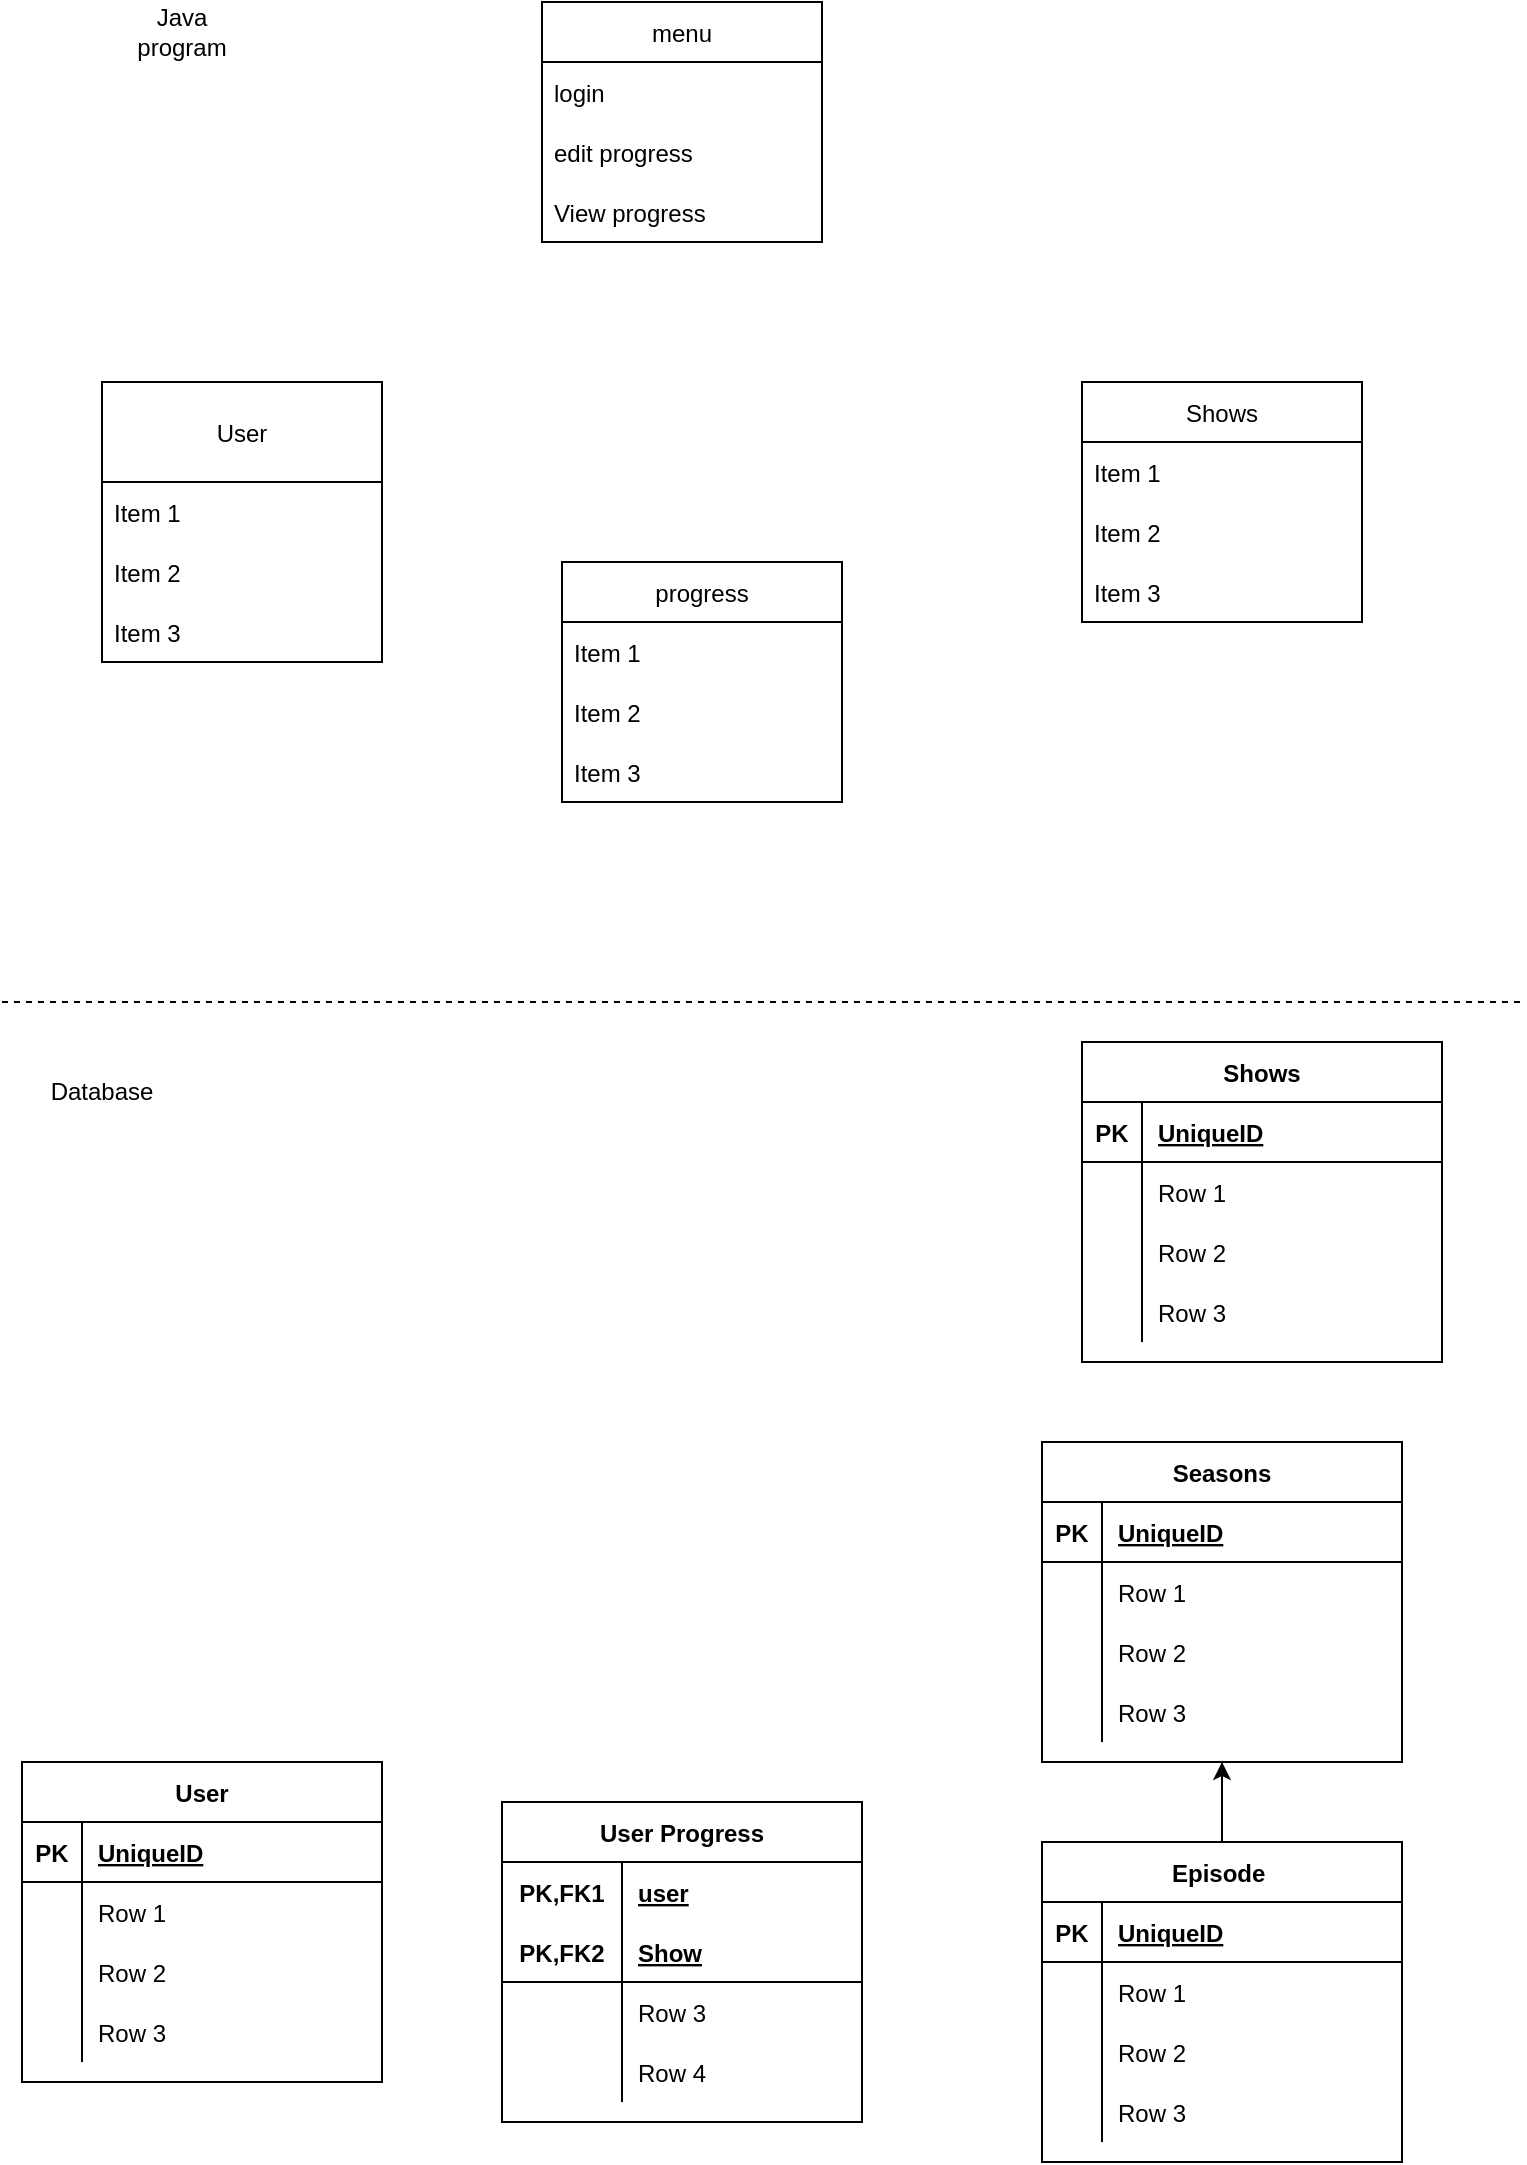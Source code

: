 <mxfile version="20.4.0" type="device"><diagram id="wYETenKgESUslWrQUe7B" name="Page-1"><mxGraphModel dx="2062" dy="1122" grid="1" gridSize="10" guides="1" tooltips="1" connect="1" arrows="1" fold="1" page="1" pageScale="1" pageWidth="850" pageHeight="1100" math="0" shadow="0"><root><mxCell id="0"/><mxCell id="1" parent="0"/><mxCell id="8ERGxoE82Dx2E5xtOY6f-1" value="User" style="swimlane;fontStyle=0;childLayout=stackLayout;horizontal=1;startSize=50;horizontalStack=0;resizeParent=1;resizeParentMax=0;resizeLast=0;collapsible=1;marginBottom=0;" vertex="1" parent="1"><mxGeometry x="90" y="250" width="140" height="140" as="geometry"/></mxCell><mxCell id="8ERGxoE82Dx2E5xtOY6f-2" value="Item 1" style="text;strokeColor=none;fillColor=none;align=left;verticalAlign=middle;spacingLeft=4;spacingRight=4;overflow=hidden;points=[[0,0.5],[1,0.5]];portConstraint=eastwest;rotatable=0;" vertex="1" parent="8ERGxoE82Dx2E5xtOY6f-1"><mxGeometry y="50" width="140" height="30" as="geometry"/></mxCell><mxCell id="8ERGxoE82Dx2E5xtOY6f-3" value="Item 2" style="text;strokeColor=none;fillColor=none;align=left;verticalAlign=middle;spacingLeft=4;spacingRight=4;overflow=hidden;points=[[0,0.5],[1,0.5]];portConstraint=eastwest;rotatable=0;" vertex="1" parent="8ERGxoE82Dx2E5xtOY6f-1"><mxGeometry y="80" width="140" height="30" as="geometry"/></mxCell><mxCell id="8ERGxoE82Dx2E5xtOY6f-4" value="Item 3" style="text;strokeColor=none;fillColor=none;align=left;verticalAlign=middle;spacingLeft=4;spacingRight=4;overflow=hidden;points=[[0,0.5],[1,0.5]];portConstraint=eastwest;rotatable=0;" vertex="1" parent="8ERGxoE82Dx2E5xtOY6f-1"><mxGeometry y="110" width="140" height="30" as="geometry"/></mxCell><mxCell id="8ERGxoE82Dx2E5xtOY6f-5" value="Shows" style="swimlane;fontStyle=0;childLayout=stackLayout;horizontal=1;startSize=30;horizontalStack=0;resizeParent=1;resizeParentMax=0;resizeLast=0;collapsible=1;marginBottom=0;" vertex="1" parent="1"><mxGeometry x="580" y="250" width="140" height="120" as="geometry"/></mxCell><mxCell id="8ERGxoE82Dx2E5xtOY6f-6" value="Item 1" style="text;strokeColor=none;fillColor=none;align=left;verticalAlign=middle;spacingLeft=4;spacingRight=4;overflow=hidden;points=[[0,0.5],[1,0.5]];portConstraint=eastwest;rotatable=0;" vertex="1" parent="8ERGxoE82Dx2E5xtOY6f-5"><mxGeometry y="30" width="140" height="30" as="geometry"/></mxCell><mxCell id="8ERGxoE82Dx2E5xtOY6f-7" value="Item 2" style="text;strokeColor=none;fillColor=none;align=left;verticalAlign=middle;spacingLeft=4;spacingRight=4;overflow=hidden;points=[[0,0.5],[1,0.5]];portConstraint=eastwest;rotatable=0;" vertex="1" parent="8ERGxoE82Dx2E5xtOY6f-5"><mxGeometry y="60" width="140" height="30" as="geometry"/></mxCell><mxCell id="8ERGxoE82Dx2E5xtOY6f-8" value="Item 3" style="text;strokeColor=none;fillColor=none;align=left;verticalAlign=middle;spacingLeft=4;spacingRight=4;overflow=hidden;points=[[0,0.5],[1,0.5]];portConstraint=eastwest;rotatable=0;" vertex="1" parent="8ERGxoE82Dx2E5xtOY6f-5"><mxGeometry y="90" width="140" height="30" as="geometry"/></mxCell><mxCell id="8ERGxoE82Dx2E5xtOY6f-9" value="menu" style="swimlane;fontStyle=0;childLayout=stackLayout;horizontal=1;startSize=30;horizontalStack=0;resizeParent=1;resizeParentMax=0;resizeLast=0;collapsible=1;marginBottom=0;" vertex="1" parent="1"><mxGeometry x="310" y="60" width="140" height="120" as="geometry"/></mxCell><mxCell id="8ERGxoE82Dx2E5xtOY6f-10" value="login" style="text;strokeColor=none;fillColor=none;align=left;verticalAlign=middle;spacingLeft=4;spacingRight=4;overflow=hidden;points=[[0,0.5],[1,0.5]];portConstraint=eastwest;rotatable=0;" vertex="1" parent="8ERGxoE82Dx2E5xtOY6f-9"><mxGeometry y="30" width="140" height="30" as="geometry"/></mxCell><mxCell id="8ERGxoE82Dx2E5xtOY6f-11" value="edit progress " style="text;strokeColor=none;fillColor=none;align=left;verticalAlign=middle;spacingLeft=4;spacingRight=4;overflow=hidden;points=[[0,0.5],[1,0.5]];portConstraint=eastwest;rotatable=0;" vertex="1" parent="8ERGxoE82Dx2E5xtOY6f-9"><mxGeometry y="60" width="140" height="30" as="geometry"/></mxCell><mxCell id="8ERGxoE82Dx2E5xtOY6f-12" value="View progress" style="text;strokeColor=none;fillColor=none;align=left;verticalAlign=middle;spacingLeft=4;spacingRight=4;overflow=hidden;points=[[0,0.5],[1,0.5]];portConstraint=eastwest;rotatable=0;" vertex="1" parent="8ERGxoE82Dx2E5xtOY6f-9"><mxGeometry y="90" width="140" height="30" as="geometry"/></mxCell><mxCell id="8ERGxoE82Dx2E5xtOY6f-13" value="" style="endArrow=none;dashed=1;html=1;rounded=0;" edge="1" parent="1"><mxGeometry width="50" height="50" relative="1" as="geometry"><mxPoint x="40" y="560" as="sourcePoint"/><mxPoint x="800" y="560" as="targetPoint"/></mxGeometry></mxCell><mxCell id="8ERGxoE82Dx2E5xtOY6f-15" value="Java program" style="text;html=1;strokeColor=none;fillColor=none;align=center;verticalAlign=middle;whiteSpace=wrap;rounded=0;" vertex="1" parent="1"><mxGeometry x="100" y="60" width="60" height="30" as="geometry"/></mxCell><mxCell id="8ERGxoE82Dx2E5xtOY6f-16" value="Database" style="text;html=1;strokeColor=none;fillColor=none;align=center;verticalAlign=middle;whiteSpace=wrap;rounded=0;" vertex="1" parent="1"><mxGeometry x="60" y="590" width="60" height="30" as="geometry"/></mxCell><mxCell id="8ERGxoE82Dx2E5xtOY6f-17" value="User" style="shape=table;startSize=30;container=1;collapsible=1;childLayout=tableLayout;fixedRows=1;rowLines=0;fontStyle=1;align=center;resizeLast=1;" vertex="1" parent="1"><mxGeometry x="50" y="940" width="180" height="160" as="geometry"/></mxCell><mxCell id="8ERGxoE82Dx2E5xtOY6f-18" value="" style="shape=tableRow;horizontal=0;startSize=0;swimlaneHead=0;swimlaneBody=0;fillColor=none;collapsible=0;dropTarget=0;points=[[0,0.5],[1,0.5]];portConstraint=eastwest;top=0;left=0;right=0;bottom=1;" vertex="1" parent="8ERGxoE82Dx2E5xtOY6f-17"><mxGeometry y="30" width="180" height="30" as="geometry"/></mxCell><mxCell id="8ERGxoE82Dx2E5xtOY6f-19" value="PK" style="shape=partialRectangle;connectable=0;fillColor=none;top=0;left=0;bottom=0;right=0;fontStyle=1;overflow=hidden;" vertex="1" parent="8ERGxoE82Dx2E5xtOY6f-18"><mxGeometry width="30" height="30" as="geometry"><mxRectangle width="30" height="30" as="alternateBounds"/></mxGeometry></mxCell><mxCell id="8ERGxoE82Dx2E5xtOY6f-20" value="UniqueID" style="shape=partialRectangle;connectable=0;fillColor=none;top=0;left=0;bottom=0;right=0;align=left;spacingLeft=6;fontStyle=5;overflow=hidden;" vertex="1" parent="8ERGxoE82Dx2E5xtOY6f-18"><mxGeometry x="30" width="150" height="30" as="geometry"><mxRectangle width="150" height="30" as="alternateBounds"/></mxGeometry></mxCell><mxCell id="8ERGxoE82Dx2E5xtOY6f-21" value="" style="shape=tableRow;horizontal=0;startSize=0;swimlaneHead=0;swimlaneBody=0;fillColor=none;collapsible=0;dropTarget=0;points=[[0,0.5],[1,0.5]];portConstraint=eastwest;top=0;left=0;right=0;bottom=0;" vertex="1" parent="8ERGxoE82Dx2E5xtOY6f-17"><mxGeometry y="60" width="180" height="30" as="geometry"/></mxCell><mxCell id="8ERGxoE82Dx2E5xtOY6f-22" value="" style="shape=partialRectangle;connectable=0;fillColor=none;top=0;left=0;bottom=0;right=0;editable=1;overflow=hidden;" vertex="1" parent="8ERGxoE82Dx2E5xtOY6f-21"><mxGeometry width="30" height="30" as="geometry"><mxRectangle width="30" height="30" as="alternateBounds"/></mxGeometry></mxCell><mxCell id="8ERGxoE82Dx2E5xtOY6f-23" value="Row 1" style="shape=partialRectangle;connectable=0;fillColor=none;top=0;left=0;bottom=0;right=0;align=left;spacingLeft=6;overflow=hidden;" vertex="1" parent="8ERGxoE82Dx2E5xtOY6f-21"><mxGeometry x="30" width="150" height="30" as="geometry"><mxRectangle width="150" height="30" as="alternateBounds"/></mxGeometry></mxCell><mxCell id="8ERGxoE82Dx2E5xtOY6f-24" value="" style="shape=tableRow;horizontal=0;startSize=0;swimlaneHead=0;swimlaneBody=0;fillColor=none;collapsible=0;dropTarget=0;points=[[0,0.5],[1,0.5]];portConstraint=eastwest;top=0;left=0;right=0;bottom=0;" vertex="1" parent="8ERGxoE82Dx2E5xtOY6f-17"><mxGeometry y="90" width="180" height="30" as="geometry"/></mxCell><mxCell id="8ERGxoE82Dx2E5xtOY6f-25" value="" style="shape=partialRectangle;connectable=0;fillColor=none;top=0;left=0;bottom=0;right=0;editable=1;overflow=hidden;" vertex="1" parent="8ERGxoE82Dx2E5xtOY6f-24"><mxGeometry width="30" height="30" as="geometry"><mxRectangle width="30" height="30" as="alternateBounds"/></mxGeometry></mxCell><mxCell id="8ERGxoE82Dx2E5xtOY6f-26" value="Row 2" style="shape=partialRectangle;connectable=0;fillColor=none;top=0;left=0;bottom=0;right=0;align=left;spacingLeft=6;overflow=hidden;" vertex="1" parent="8ERGxoE82Dx2E5xtOY6f-24"><mxGeometry x="30" width="150" height="30" as="geometry"><mxRectangle width="150" height="30" as="alternateBounds"/></mxGeometry></mxCell><mxCell id="8ERGxoE82Dx2E5xtOY6f-27" value="" style="shape=tableRow;horizontal=0;startSize=0;swimlaneHead=0;swimlaneBody=0;fillColor=none;collapsible=0;dropTarget=0;points=[[0,0.5],[1,0.5]];portConstraint=eastwest;top=0;left=0;right=0;bottom=0;" vertex="1" parent="8ERGxoE82Dx2E5xtOY6f-17"><mxGeometry y="120" width="180" height="30" as="geometry"/></mxCell><mxCell id="8ERGxoE82Dx2E5xtOY6f-28" value="" style="shape=partialRectangle;connectable=0;fillColor=none;top=0;left=0;bottom=0;right=0;editable=1;overflow=hidden;" vertex="1" parent="8ERGxoE82Dx2E5xtOY6f-27"><mxGeometry width="30" height="30" as="geometry"><mxRectangle width="30" height="30" as="alternateBounds"/></mxGeometry></mxCell><mxCell id="8ERGxoE82Dx2E5xtOY6f-29" value="Row 3" style="shape=partialRectangle;connectable=0;fillColor=none;top=0;left=0;bottom=0;right=0;align=left;spacingLeft=6;overflow=hidden;" vertex="1" parent="8ERGxoE82Dx2E5xtOY6f-27"><mxGeometry x="30" width="150" height="30" as="geometry"><mxRectangle width="150" height="30" as="alternateBounds"/></mxGeometry></mxCell><mxCell id="8ERGxoE82Dx2E5xtOY6f-30" value="Shows" style="shape=table;startSize=30;container=1;collapsible=1;childLayout=tableLayout;fixedRows=1;rowLines=0;fontStyle=1;align=center;resizeLast=1;" vertex="1" parent="1"><mxGeometry x="580" y="580" width="180" height="160" as="geometry"/></mxCell><mxCell id="8ERGxoE82Dx2E5xtOY6f-31" value="" style="shape=tableRow;horizontal=0;startSize=0;swimlaneHead=0;swimlaneBody=0;fillColor=none;collapsible=0;dropTarget=0;points=[[0,0.5],[1,0.5]];portConstraint=eastwest;top=0;left=0;right=0;bottom=1;" vertex="1" parent="8ERGxoE82Dx2E5xtOY6f-30"><mxGeometry y="30" width="180" height="30" as="geometry"/></mxCell><mxCell id="8ERGxoE82Dx2E5xtOY6f-32" value="PK" style="shape=partialRectangle;connectable=0;fillColor=none;top=0;left=0;bottom=0;right=0;fontStyle=1;overflow=hidden;" vertex="1" parent="8ERGxoE82Dx2E5xtOY6f-31"><mxGeometry width="30" height="30" as="geometry"><mxRectangle width="30" height="30" as="alternateBounds"/></mxGeometry></mxCell><mxCell id="8ERGxoE82Dx2E5xtOY6f-33" value="UniqueID" style="shape=partialRectangle;connectable=0;fillColor=none;top=0;left=0;bottom=0;right=0;align=left;spacingLeft=6;fontStyle=5;overflow=hidden;" vertex="1" parent="8ERGxoE82Dx2E5xtOY6f-31"><mxGeometry x="30" width="150" height="30" as="geometry"><mxRectangle width="150" height="30" as="alternateBounds"/></mxGeometry></mxCell><mxCell id="8ERGxoE82Dx2E5xtOY6f-34" value="" style="shape=tableRow;horizontal=0;startSize=0;swimlaneHead=0;swimlaneBody=0;fillColor=none;collapsible=0;dropTarget=0;points=[[0,0.5],[1,0.5]];portConstraint=eastwest;top=0;left=0;right=0;bottom=0;" vertex="1" parent="8ERGxoE82Dx2E5xtOY6f-30"><mxGeometry y="60" width="180" height="30" as="geometry"/></mxCell><mxCell id="8ERGxoE82Dx2E5xtOY6f-35" value="" style="shape=partialRectangle;connectable=0;fillColor=none;top=0;left=0;bottom=0;right=0;editable=1;overflow=hidden;" vertex="1" parent="8ERGxoE82Dx2E5xtOY6f-34"><mxGeometry width="30" height="30" as="geometry"><mxRectangle width="30" height="30" as="alternateBounds"/></mxGeometry></mxCell><mxCell id="8ERGxoE82Dx2E5xtOY6f-36" value="Row 1" style="shape=partialRectangle;connectable=0;fillColor=none;top=0;left=0;bottom=0;right=0;align=left;spacingLeft=6;overflow=hidden;" vertex="1" parent="8ERGxoE82Dx2E5xtOY6f-34"><mxGeometry x="30" width="150" height="30" as="geometry"><mxRectangle width="150" height="30" as="alternateBounds"/></mxGeometry></mxCell><mxCell id="8ERGxoE82Dx2E5xtOY6f-37" value="" style="shape=tableRow;horizontal=0;startSize=0;swimlaneHead=0;swimlaneBody=0;fillColor=none;collapsible=0;dropTarget=0;points=[[0,0.5],[1,0.5]];portConstraint=eastwest;top=0;left=0;right=0;bottom=0;" vertex="1" parent="8ERGxoE82Dx2E5xtOY6f-30"><mxGeometry y="90" width="180" height="30" as="geometry"/></mxCell><mxCell id="8ERGxoE82Dx2E5xtOY6f-38" value="" style="shape=partialRectangle;connectable=0;fillColor=none;top=0;left=0;bottom=0;right=0;editable=1;overflow=hidden;" vertex="1" parent="8ERGxoE82Dx2E5xtOY6f-37"><mxGeometry width="30" height="30" as="geometry"><mxRectangle width="30" height="30" as="alternateBounds"/></mxGeometry></mxCell><mxCell id="8ERGxoE82Dx2E5xtOY6f-39" value="Row 2" style="shape=partialRectangle;connectable=0;fillColor=none;top=0;left=0;bottom=0;right=0;align=left;spacingLeft=6;overflow=hidden;" vertex="1" parent="8ERGxoE82Dx2E5xtOY6f-37"><mxGeometry x="30" width="150" height="30" as="geometry"><mxRectangle width="150" height="30" as="alternateBounds"/></mxGeometry></mxCell><mxCell id="8ERGxoE82Dx2E5xtOY6f-40" value="" style="shape=tableRow;horizontal=0;startSize=0;swimlaneHead=0;swimlaneBody=0;fillColor=none;collapsible=0;dropTarget=0;points=[[0,0.5],[1,0.5]];portConstraint=eastwest;top=0;left=0;right=0;bottom=0;" vertex="1" parent="8ERGxoE82Dx2E5xtOY6f-30"><mxGeometry y="120" width="180" height="30" as="geometry"/></mxCell><mxCell id="8ERGxoE82Dx2E5xtOY6f-41" value="" style="shape=partialRectangle;connectable=0;fillColor=none;top=0;left=0;bottom=0;right=0;editable=1;overflow=hidden;" vertex="1" parent="8ERGxoE82Dx2E5xtOY6f-40"><mxGeometry width="30" height="30" as="geometry"><mxRectangle width="30" height="30" as="alternateBounds"/></mxGeometry></mxCell><mxCell id="8ERGxoE82Dx2E5xtOY6f-42" value="Row 3" style="shape=partialRectangle;connectable=0;fillColor=none;top=0;left=0;bottom=0;right=0;align=left;spacingLeft=6;overflow=hidden;" vertex="1" parent="8ERGxoE82Dx2E5xtOY6f-40"><mxGeometry x="30" width="150" height="30" as="geometry"><mxRectangle width="150" height="30" as="alternateBounds"/></mxGeometry></mxCell><mxCell id="8ERGxoE82Dx2E5xtOY6f-56" value="User Progress" style="shape=table;startSize=30;container=1;collapsible=1;childLayout=tableLayout;fixedRows=1;rowLines=0;fontStyle=1;align=center;resizeLast=1;" vertex="1" parent="1"><mxGeometry x="290" y="960" width="180" height="160" as="geometry"/></mxCell><mxCell id="8ERGxoE82Dx2E5xtOY6f-57" value="" style="shape=tableRow;horizontal=0;startSize=0;swimlaneHead=0;swimlaneBody=0;fillColor=none;collapsible=0;dropTarget=0;points=[[0,0.5],[1,0.5]];portConstraint=eastwest;top=0;left=0;right=0;bottom=0;" vertex="1" parent="8ERGxoE82Dx2E5xtOY6f-56"><mxGeometry y="30" width="180" height="30" as="geometry"/></mxCell><mxCell id="8ERGxoE82Dx2E5xtOY6f-58" value="PK,FK1" style="shape=partialRectangle;connectable=0;fillColor=none;top=0;left=0;bottom=0;right=0;fontStyle=1;overflow=hidden;" vertex="1" parent="8ERGxoE82Dx2E5xtOY6f-57"><mxGeometry width="60" height="30" as="geometry"><mxRectangle width="60" height="30" as="alternateBounds"/></mxGeometry></mxCell><mxCell id="8ERGxoE82Dx2E5xtOY6f-59" value="user" style="shape=partialRectangle;connectable=0;fillColor=none;top=0;left=0;bottom=0;right=0;align=left;spacingLeft=6;fontStyle=5;overflow=hidden;" vertex="1" parent="8ERGxoE82Dx2E5xtOY6f-57"><mxGeometry x="60" width="120" height="30" as="geometry"><mxRectangle width="120" height="30" as="alternateBounds"/></mxGeometry></mxCell><mxCell id="8ERGxoE82Dx2E5xtOY6f-60" value="" style="shape=tableRow;horizontal=0;startSize=0;swimlaneHead=0;swimlaneBody=0;fillColor=none;collapsible=0;dropTarget=0;points=[[0,0.5],[1,0.5]];portConstraint=eastwest;top=0;left=0;right=0;bottom=1;" vertex="1" parent="8ERGxoE82Dx2E5xtOY6f-56"><mxGeometry y="60" width="180" height="30" as="geometry"/></mxCell><mxCell id="8ERGxoE82Dx2E5xtOY6f-61" value="PK,FK2" style="shape=partialRectangle;connectable=0;fillColor=none;top=0;left=0;bottom=0;right=0;fontStyle=1;overflow=hidden;" vertex="1" parent="8ERGxoE82Dx2E5xtOY6f-60"><mxGeometry width="60" height="30" as="geometry"><mxRectangle width="60" height="30" as="alternateBounds"/></mxGeometry></mxCell><mxCell id="8ERGxoE82Dx2E5xtOY6f-62" value="Show" style="shape=partialRectangle;connectable=0;fillColor=none;top=0;left=0;bottom=0;right=0;align=left;spacingLeft=6;fontStyle=5;overflow=hidden;" vertex="1" parent="8ERGxoE82Dx2E5xtOY6f-60"><mxGeometry x="60" width="120" height="30" as="geometry"><mxRectangle width="120" height="30" as="alternateBounds"/></mxGeometry></mxCell><mxCell id="8ERGxoE82Dx2E5xtOY6f-63" value="" style="shape=tableRow;horizontal=0;startSize=0;swimlaneHead=0;swimlaneBody=0;fillColor=none;collapsible=0;dropTarget=0;points=[[0,0.5],[1,0.5]];portConstraint=eastwest;top=0;left=0;right=0;bottom=0;" vertex="1" parent="8ERGxoE82Dx2E5xtOY6f-56"><mxGeometry y="90" width="180" height="30" as="geometry"/></mxCell><mxCell id="8ERGxoE82Dx2E5xtOY6f-64" value="" style="shape=partialRectangle;connectable=0;fillColor=none;top=0;left=0;bottom=0;right=0;editable=1;overflow=hidden;" vertex="1" parent="8ERGxoE82Dx2E5xtOY6f-63"><mxGeometry width="60" height="30" as="geometry"><mxRectangle width="60" height="30" as="alternateBounds"/></mxGeometry></mxCell><mxCell id="8ERGxoE82Dx2E5xtOY6f-65" value="Row 3" style="shape=partialRectangle;connectable=0;fillColor=none;top=0;left=0;bottom=0;right=0;align=left;spacingLeft=6;overflow=hidden;" vertex="1" parent="8ERGxoE82Dx2E5xtOY6f-63"><mxGeometry x="60" width="120" height="30" as="geometry"><mxRectangle width="120" height="30" as="alternateBounds"/></mxGeometry></mxCell><mxCell id="8ERGxoE82Dx2E5xtOY6f-66" value="" style="shape=tableRow;horizontal=0;startSize=0;swimlaneHead=0;swimlaneBody=0;fillColor=none;collapsible=0;dropTarget=0;points=[[0,0.5],[1,0.5]];portConstraint=eastwest;top=0;left=0;right=0;bottom=0;" vertex="1" parent="8ERGxoE82Dx2E5xtOY6f-56"><mxGeometry y="120" width="180" height="30" as="geometry"/></mxCell><mxCell id="8ERGxoE82Dx2E5xtOY6f-67" value="" style="shape=partialRectangle;connectable=0;fillColor=none;top=0;left=0;bottom=0;right=0;editable=1;overflow=hidden;" vertex="1" parent="8ERGxoE82Dx2E5xtOY6f-66"><mxGeometry width="60" height="30" as="geometry"><mxRectangle width="60" height="30" as="alternateBounds"/></mxGeometry></mxCell><mxCell id="8ERGxoE82Dx2E5xtOY6f-68" value="Row 4" style="shape=partialRectangle;connectable=0;fillColor=none;top=0;left=0;bottom=0;right=0;align=left;spacingLeft=6;overflow=hidden;" vertex="1" parent="8ERGxoE82Dx2E5xtOY6f-66"><mxGeometry x="60" width="120" height="30" as="geometry"><mxRectangle width="120" height="30" as="alternateBounds"/></mxGeometry></mxCell><mxCell id="8ERGxoE82Dx2E5xtOY6f-69" value="progress" style="swimlane;fontStyle=0;childLayout=stackLayout;horizontal=1;startSize=30;horizontalStack=0;resizeParent=1;resizeParentMax=0;resizeLast=0;collapsible=1;marginBottom=0;" vertex="1" parent="1"><mxGeometry x="320" y="340" width="140" height="120" as="geometry"/></mxCell><mxCell id="8ERGxoE82Dx2E5xtOY6f-70" value="Item 1" style="text;strokeColor=none;fillColor=none;align=left;verticalAlign=middle;spacingLeft=4;spacingRight=4;overflow=hidden;points=[[0,0.5],[1,0.5]];portConstraint=eastwest;rotatable=0;" vertex="1" parent="8ERGxoE82Dx2E5xtOY6f-69"><mxGeometry y="30" width="140" height="30" as="geometry"/></mxCell><mxCell id="8ERGxoE82Dx2E5xtOY6f-71" value="Item 2" style="text;strokeColor=none;fillColor=none;align=left;verticalAlign=middle;spacingLeft=4;spacingRight=4;overflow=hidden;points=[[0,0.5],[1,0.5]];portConstraint=eastwest;rotatable=0;" vertex="1" parent="8ERGxoE82Dx2E5xtOY6f-69"><mxGeometry y="60" width="140" height="30" as="geometry"/></mxCell><mxCell id="8ERGxoE82Dx2E5xtOY6f-72" value="Item 3" style="text;strokeColor=none;fillColor=none;align=left;verticalAlign=middle;spacingLeft=4;spacingRight=4;overflow=hidden;points=[[0,0.5],[1,0.5]];portConstraint=eastwest;rotatable=0;" vertex="1" parent="8ERGxoE82Dx2E5xtOY6f-69"><mxGeometry y="90" width="140" height="30" as="geometry"/></mxCell><mxCell id="8ERGxoE82Dx2E5xtOY6f-100" style="edgeStyle=orthogonalEdgeStyle;rounded=0;orthogonalLoop=1;jettySize=auto;html=1;" edge="1" parent="1" source="8ERGxoE82Dx2E5xtOY6f-73"><mxGeometry relative="1" as="geometry"><mxPoint x="650" y="940" as="targetPoint"/></mxGeometry></mxCell><mxCell id="8ERGxoE82Dx2E5xtOY6f-73" value="Seasons" style="shape=table;startSize=30;container=1;collapsible=1;childLayout=tableLayout;fixedRows=1;rowLines=0;fontStyle=1;align=center;resizeLast=1;" vertex="1" parent="1"><mxGeometry x="560" y="780" width="180" height="160" as="geometry"/></mxCell><mxCell id="8ERGxoE82Dx2E5xtOY6f-74" value="" style="shape=tableRow;horizontal=0;startSize=0;swimlaneHead=0;swimlaneBody=0;fillColor=none;collapsible=0;dropTarget=0;points=[[0,0.5],[1,0.5]];portConstraint=eastwest;top=0;left=0;right=0;bottom=1;" vertex="1" parent="8ERGxoE82Dx2E5xtOY6f-73"><mxGeometry y="30" width="180" height="30" as="geometry"/></mxCell><mxCell id="8ERGxoE82Dx2E5xtOY6f-75" value="PK" style="shape=partialRectangle;connectable=0;fillColor=none;top=0;left=0;bottom=0;right=0;fontStyle=1;overflow=hidden;" vertex="1" parent="8ERGxoE82Dx2E5xtOY6f-74"><mxGeometry width="30" height="30" as="geometry"><mxRectangle width="30" height="30" as="alternateBounds"/></mxGeometry></mxCell><mxCell id="8ERGxoE82Dx2E5xtOY6f-76" value="UniqueID" style="shape=partialRectangle;connectable=0;fillColor=none;top=0;left=0;bottom=0;right=0;align=left;spacingLeft=6;fontStyle=5;overflow=hidden;" vertex="1" parent="8ERGxoE82Dx2E5xtOY6f-74"><mxGeometry x="30" width="150" height="30" as="geometry"><mxRectangle width="150" height="30" as="alternateBounds"/></mxGeometry></mxCell><mxCell id="8ERGxoE82Dx2E5xtOY6f-77" value="" style="shape=tableRow;horizontal=0;startSize=0;swimlaneHead=0;swimlaneBody=0;fillColor=none;collapsible=0;dropTarget=0;points=[[0,0.5],[1,0.5]];portConstraint=eastwest;top=0;left=0;right=0;bottom=0;" vertex="1" parent="8ERGxoE82Dx2E5xtOY6f-73"><mxGeometry y="60" width="180" height="30" as="geometry"/></mxCell><mxCell id="8ERGxoE82Dx2E5xtOY6f-78" value="" style="shape=partialRectangle;connectable=0;fillColor=none;top=0;left=0;bottom=0;right=0;editable=1;overflow=hidden;" vertex="1" parent="8ERGxoE82Dx2E5xtOY6f-77"><mxGeometry width="30" height="30" as="geometry"><mxRectangle width="30" height="30" as="alternateBounds"/></mxGeometry></mxCell><mxCell id="8ERGxoE82Dx2E5xtOY6f-79" value="Row 1" style="shape=partialRectangle;connectable=0;fillColor=none;top=0;left=0;bottom=0;right=0;align=left;spacingLeft=6;overflow=hidden;" vertex="1" parent="8ERGxoE82Dx2E5xtOY6f-77"><mxGeometry x="30" width="150" height="30" as="geometry"><mxRectangle width="150" height="30" as="alternateBounds"/></mxGeometry></mxCell><mxCell id="8ERGxoE82Dx2E5xtOY6f-80" value="" style="shape=tableRow;horizontal=0;startSize=0;swimlaneHead=0;swimlaneBody=0;fillColor=none;collapsible=0;dropTarget=0;points=[[0,0.5],[1,0.5]];portConstraint=eastwest;top=0;left=0;right=0;bottom=0;" vertex="1" parent="8ERGxoE82Dx2E5xtOY6f-73"><mxGeometry y="90" width="180" height="30" as="geometry"/></mxCell><mxCell id="8ERGxoE82Dx2E5xtOY6f-81" value="" style="shape=partialRectangle;connectable=0;fillColor=none;top=0;left=0;bottom=0;right=0;editable=1;overflow=hidden;" vertex="1" parent="8ERGxoE82Dx2E5xtOY6f-80"><mxGeometry width="30" height="30" as="geometry"><mxRectangle width="30" height="30" as="alternateBounds"/></mxGeometry></mxCell><mxCell id="8ERGxoE82Dx2E5xtOY6f-82" value="Row 2" style="shape=partialRectangle;connectable=0;fillColor=none;top=0;left=0;bottom=0;right=0;align=left;spacingLeft=6;overflow=hidden;" vertex="1" parent="8ERGxoE82Dx2E5xtOY6f-80"><mxGeometry x="30" width="150" height="30" as="geometry"><mxRectangle width="150" height="30" as="alternateBounds"/></mxGeometry></mxCell><mxCell id="8ERGxoE82Dx2E5xtOY6f-83" value="" style="shape=tableRow;horizontal=0;startSize=0;swimlaneHead=0;swimlaneBody=0;fillColor=none;collapsible=0;dropTarget=0;points=[[0,0.5],[1,0.5]];portConstraint=eastwest;top=0;left=0;right=0;bottom=0;" vertex="1" parent="8ERGxoE82Dx2E5xtOY6f-73"><mxGeometry y="120" width="180" height="30" as="geometry"/></mxCell><mxCell id="8ERGxoE82Dx2E5xtOY6f-84" value="" style="shape=partialRectangle;connectable=0;fillColor=none;top=0;left=0;bottom=0;right=0;editable=1;overflow=hidden;" vertex="1" parent="8ERGxoE82Dx2E5xtOY6f-83"><mxGeometry width="30" height="30" as="geometry"><mxRectangle width="30" height="30" as="alternateBounds"/></mxGeometry></mxCell><mxCell id="8ERGxoE82Dx2E5xtOY6f-85" value="Row 3" style="shape=partialRectangle;connectable=0;fillColor=none;top=0;left=0;bottom=0;right=0;align=left;spacingLeft=6;overflow=hidden;" vertex="1" parent="8ERGxoE82Dx2E5xtOY6f-83"><mxGeometry x="30" width="150" height="30" as="geometry"><mxRectangle width="150" height="30" as="alternateBounds"/></mxGeometry></mxCell><mxCell id="8ERGxoE82Dx2E5xtOY6f-86" value="Episode " style="shape=table;startSize=30;container=1;collapsible=1;childLayout=tableLayout;fixedRows=1;rowLines=0;fontStyle=1;align=center;resizeLast=1;" vertex="1" parent="1"><mxGeometry x="560" y="980" width="180" height="160" as="geometry"/></mxCell><mxCell id="8ERGxoE82Dx2E5xtOY6f-87" value="" style="shape=tableRow;horizontal=0;startSize=0;swimlaneHead=0;swimlaneBody=0;fillColor=none;collapsible=0;dropTarget=0;points=[[0,0.5],[1,0.5]];portConstraint=eastwest;top=0;left=0;right=0;bottom=1;" vertex="1" parent="8ERGxoE82Dx2E5xtOY6f-86"><mxGeometry y="30" width="180" height="30" as="geometry"/></mxCell><mxCell id="8ERGxoE82Dx2E5xtOY6f-88" value="PK" style="shape=partialRectangle;connectable=0;fillColor=none;top=0;left=0;bottom=0;right=0;fontStyle=1;overflow=hidden;" vertex="1" parent="8ERGxoE82Dx2E5xtOY6f-87"><mxGeometry width="30" height="30" as="geometry"><mxRectangle width="30" height="30" as="alternateBounds"/></mxGeometry></mxCell><mxCell id="8ERGxoE82Dx2E5xtOY6f-89" value="UniqueID" style="shape=partialRectangle;connectable=0;fillColor=none;top=0;left=0;bottom=0;right=0;align=left;spacingLeft=6;fontStyle=5;overflow=hidden;" vertex="1" parent="8ERGxoE82Dx2E5xtOY6f-87"><mxGeometry x="30" width="150" height="30" as="geometry"><mxRectangle width="150" height="30" as="alternateBounds"/></mxGeometry></mxCell><mxCell id="8ERGxoE82Dx2E5xtOY6f-90" value="" style="shape=tableRow;horizontal=0;startSize=0;swimlaneHead=0;swimlaneBody=0;fillColor=none;collapsible=0;dropTarget=0;points=[[0,0.5],[1,0.5]];portConstraint=eastwest;top=0;left=0;right=0;bottom=0;" vertex="1" parent="8ERGxoE82Dx2E5xtOY6f-86"><mxGeometry y="60" width="180" height="30" as="geometry"/></mxCell><mxCell id="8ERGxoE82Dx2E5xtOY6f-91" value="" style="shape=partialRectangle;connectable=0;fillColor=none;top=0;left=0;bottom=0;right=0;editable=1;overflow=hidden;" vertex="1" parent="8ERGxoE82Dx2E5xtOY6f-90"><mxGeometry width="30" height="30" as="geometry"><mxRectangle width="30" height="30" as="alternateBounds"/></mxGeometry></mxCell><mxCell id="8ERGxoE82Dx2E5xtOY6f-92" value="Row 1" style="shape=partialRectangle;connectable=0;fillColor=none;top=0;left=0;bottom=0;right=0;align=left;spacingLeft=6;overflow=hidden;" vertex="1" parent="8ERGxoE82Dx2E5xtOY6f-90"><mxGeometry x="30" width="150" height="30" as="geometry"><mxRectangle width="150" height="30" as="alternateBounds"/></mxGeometry></mxCell><mxCell id="8ERGxoE82Dx2E5xtOY6f-93" value="" style="shape=tableRow;horizontal=0;startSize=0;swimlaneHead=0;swimlaneBody=0;fillColor=none;collapsible=0;dropTarget=0;points=[[0,0.5],[1,0.5]];portConstraint=eastwest;top=0;left=0;right=0;bottom=0;" vertex="1" parent="8ERGxoE82Dx2E5xtOY6f-86"><mxGeometry y="90" width="180" height="30" as="geometry"/></mxCell><mxCell id="8ERGxoE82Dx2E5xtOY6f-94" value="" style="shape=partialRectangle;connectable=0;fillColor=none;top=0;left=0;bottom=0;right=0;editable=1;overflow=hidden;" vertex="1" parent="8ERGxoE82Dx2E5xtOY6f-93"><mxGeometry width="30" height="30" as="geometry"><mxRectangle width="30" height="30" as="alternateBounds"/></mxGeometry></mxCell><mxCell id="8ERGxoE82Dx2E5xtOY6f-95" value="Row 2" style="shape=partialRectangle;connectable=0;fillColor=none;top=0;left=0;bottom=0;right=0;align=left;spacingLeft=6;overflow=hidden;" vertex="1" parent="8ERGxoE82Dx2E5xtOY6f-93"><mxGeometry x="30" width="150" height="30" as="geometry"><mxRectangle width="150" height="30" as="alternateBounds"/></mxGeometry></mxCell><mxCell id="8ERGxoE82Dx2E5xtOY6f-96" value="" style="shape=tableRow;horizontal=0;startSize=0;swimlaneHead=0;swimlaneBody=0;fillColor=none;collapsible=0;dropTarget=0;points=[[0,0.5],[1,0.5]];portConstraint=eastwest;top=0;left=0;right=0;bottom=0;" vertex="1" parent="8ERGxoE82Dx2E5xtOY6f-86"><mxGeometry y="120" width="180" height="30" as="geometry"/></mxCell><mxCell id="8ERGxoE82Dx2E5xtOY6f-97" value="" style="shape=partialRectangle;connectable=0;fillColor=none;top=0;left=0;bottom=0;right=0;editable=1;overflow=hidden;" vertex="1" parent="8ERGxoE82Dx2E5xtOY6f-96"><mxGeometry width="30" height="30" as="geometry"><mxRectangle width="30" height="30" as="alternateBounds"/></mxGeometry></mxCell><mxCell id="8ERGxoE82Dx2E5xtOY6f-98" value="Row 3" style="shape=partialRectangle;connectable=0;fillColor=none;top=0;left=0;bottom=0;right=0;align=left;spacingLeft=6;overflow=hidden;" vertex="1" parent="8ERGxoE82Dx2E5xtOY6f-96"><mxGeometry x="30" width="150" height="30" as="geometry"><mxRectangle width="150" height="30" as="alternateBounds"/></mxGeometry></mxCell><mxCell id="8ERGxoE82Dx2E5xtOY6f-99" value="" style="endArrow=none;html=1;rounded=0;exitX=0.5;exitY=0;exitDx=0;exitDy=0;" edge="1" parent="1" source="8ERGxoE82Dx2E5xtOY6f-86"><mxGeometry width="50" height="50" relative="1" as="geometry"><mxPoint x="610" y="990" as="sourcePoint"/><mxPoint x="650" y="950" as="targetPoint"/></mxGeometry></mxCell></root></mxGraphModel></diagram></mxfile>